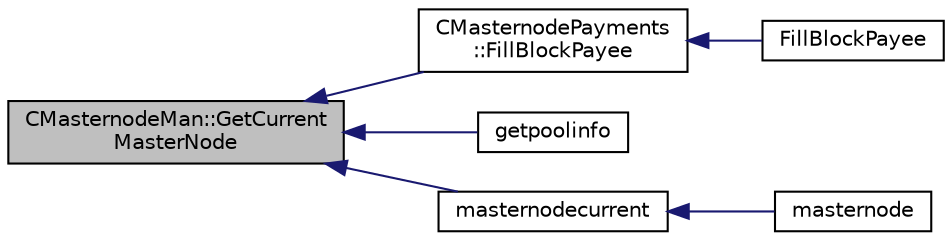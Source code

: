 digraph "CMasternodeMan::GetCurrentMasterNode"
{
  edge [fontname="Helvetica",fontsize="10",labelfontname="Helvetica",labelfontsize="10"];
  node [fontname="Helvetica",fontsize="10",shape=record];
  rankdir="LR";
  Node207 [label="CMasternodeMan::GetCurrent\lMasterNode",height=0.2,width=0.4,color="black", fillcolor="grey75", style="filled", fontcolor="black"];
  Node207 -> Node208 [dir="back",color="midnightblue",fontsize="10",style="solid",fontname="Helvetica"];
  Node208 [label="CMasternodePayments\l::FillBlockPayee",height=0.2,width=0.4,color="black", fillcolor="white", style="filled",URL="$class_c_masternode_payments.html#a459bf2e3a7e56743663026fd8f6d768d"];
  Node208 -> Node209 [dir="back",color="midnightblue",fontsize="10",style="solid",fontname="Helvetica"];
  Node209 [label="FillBlockPayee",height=0.2,width=0.4,color="black", fillcolor="white", style="filled",URL="$masternode-payments_8h.html#a2bd3aae33d7ebbea97792d1f1abfff03"];
  Node207 -> Node210 [dir="back",color="midnightblue",fontsize="10",style="solid",fontname="Helvetica"];
  Node210 [label="getpoolinfo",height=0.2,width=0.4,color="black", fillcolor="white", style="filled",URL="$rpcmasternode_8cpp.html#aea4471c128eb07bb1b70b4344ac38564"];
  Node207 -> Node211 [dir="back",color="midnightblue",fontsize="10",style="solid",fontname="Helvetica"];
  Node211 [label="masternodecurrent",height=0.2,width=0.4,color="black", fillcolor="white", style="filled",URL="$rpcmasternode_8cpp.html#a12991e9d740341923f120e5be868ac1b"];
  Node211 -> Node212 [dir="back",color="midnightblue",fontsize="10",style="solid",fontname="Helvetica"];
  Node212 [label="masternode",height=0.2,width=0.4,color="black", fillcolor="white", style="filled",URL="$rpcmasternode_8cpp.html#a30609e443aeb47c29ed0878d16b1b5e1"];
}
